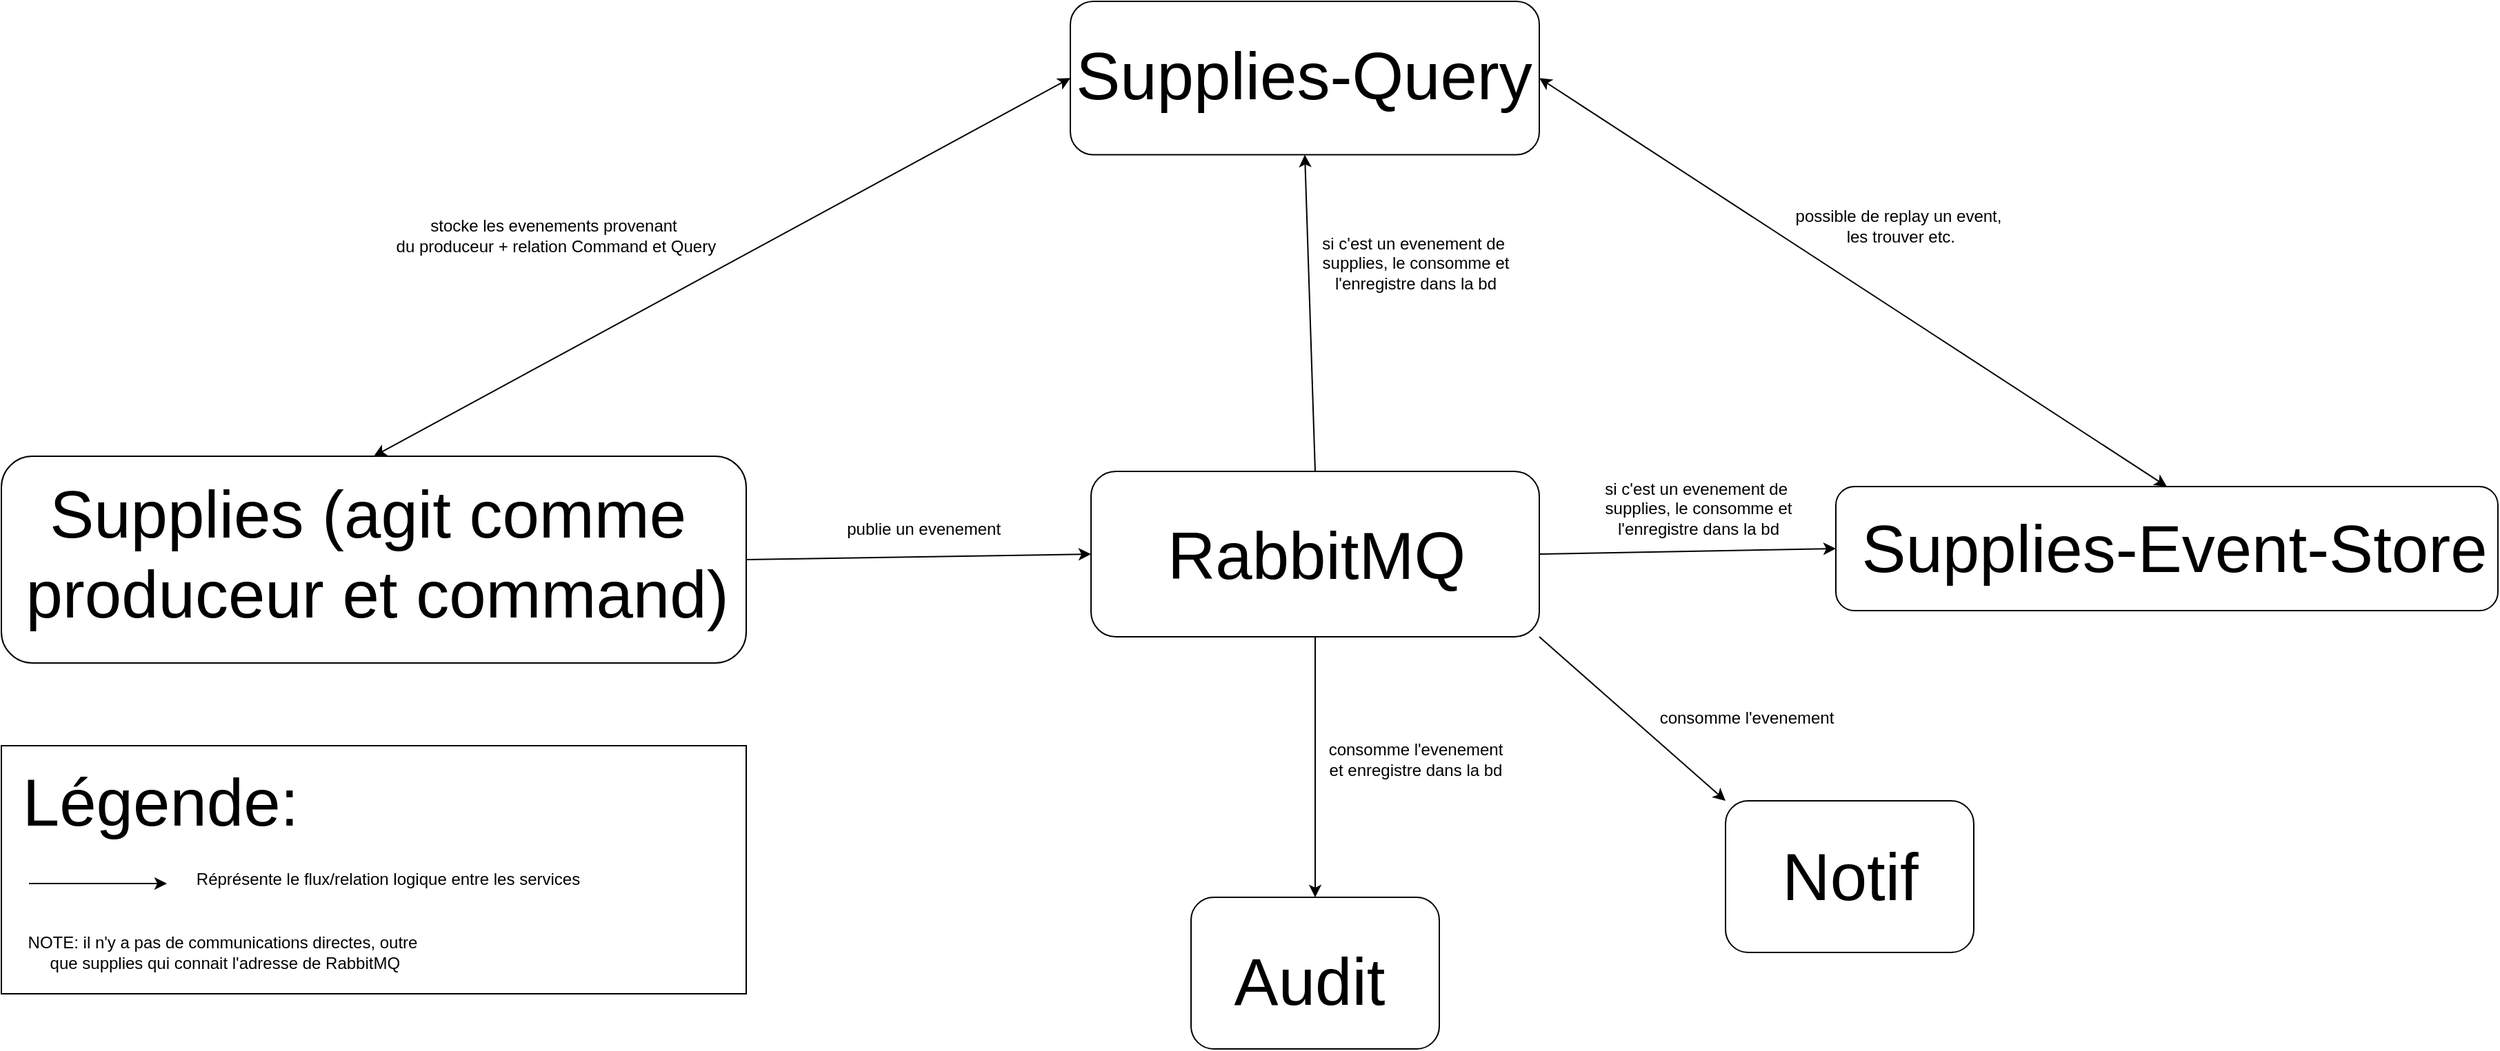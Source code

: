 <mxfile version="28.0.7">
  <diagram name="Page-1" id="k3tzlB8XghA4WyJ-DVOV">
    <mxGraphModel dx="2515" dy="1857" grid="1" gridSize="10" guides="1" tooltips="1" connect="1" arrows="1" fold="1" page="1" pageScale="1" pageWidth="850" pageHeight="1100" math="0" shadow="0">
      <root>
        <mxCell id="0" />
        <mxCell id="1" parent="0" />
        <mxCell id="D5ZYjX_9P_y3UZM8KzxZ-27" value="" style="rounded=1;whiteSpace=wrap;html=1;strokeColor=light-dark(#000000,#3415FF);" parent="1" vertex="1">
          <mxGeometry x="122.5" y="-420" width="180" height="110" as="geometry" />
        </mxCell>
        <mxCell id="D5ZYjX_9P_y3UZM8KzxZ-28" value="" style="rounded=1;whiteSpace=wrap;html=1;strokeColor=light-dark(#000000,#3415FF);" parent="1" vertex="1">
          <mxGeometry x="35" y="-1070" width="340" height="111.27" as="geometry" />
        </mxCell>
        <mxCell id="D5ZYjX_9P_y3UZM8KzxZ-29" value="" style="rounded=1;whiteSpace=wrap;html=1;strokeColor=light-dark(#000000,#3415FF);" parent="1" vertex="1">
          <mxGeometry x="590" y="-718" width="480" height="90" as="geometry" />
        </mxCell>
        <mxCell id="dIE_9AlhpWobjz6JdOX3-2" value="" style="rounded=1;whiteSpace=wrap;html=1;strokeColor=light-dark(#000000,#3333FF);" parent="1" vertex="1">
          <mxGeometry x="-740" y="-740" width="540" height="150" as="geometry" />
        </mxCell>
        <mxCell id="dIE_9AlhpWobjz6JdOX3-9" value="&lt;font style=&quot;font-size: 48px;&quot;&gt;Supplies (agit comme&amp;nbsp;&lt;/font&gt;&lt;div&gt;&lt;font style=&quot;font-size: 48px;&quot;&gt;produceur et command)&lt;/font&gt;&lt;/div&gt;" style="text;html=1;align=center;verticalAlign=middle;resizable=1;points=[];autosize=0;strokeColor=none;fillColor=none;" parent="1" vertex="1">
          <mxGeometry x="-553.5" y="-710" width="170" height="82" as="geometry" />
        </mxCell>
        <mxCell id="D5ZYjX_9P_y3UZM8KzxZ-30" value="&lt;font style=&quot;font-size: 48px;&quot;&gt;Audit&lt;/font&gt;" style="text;html=1;align=center;verticalAlign=middle;resizable=1;points=[];autosize=0;strokeColor=none;fillColor=none;" parent="1" vertex="1">
          <mxGeometry x="122.5" y="-400" width="170" height="82" as="geometry" />
        </mxCell>
        <mxCell id="D5ZYjX_9P_y3UZM8KzxZ-31" value="&lt;span style=&quot;font-size: 48px;&quot;&gt;Supplies-Event-Store&lt;/span&gt;" style="text;html=1;align=center;verticalAlign=middle;resizable=1;points=[];autosize=0;strokeColor=none;fillColor=none;" parent="1" vertex="1">
          <mxGeometry x="750" y="-714" width="170" height="82" as="geometry" />
        </mxCell>
        <mxCell id="D5ZYjX_9P_y3UZM8KzxZ-32" value="&lt;span style=&quot;font-size: 48px;&quot;&gt;Supplies-Query&lt;/span&gt;" style="text;html=1;align=center;verticalAlign=middle;resizable=1;points=[];autosize=0;strokeColor=none;fillColor=none;" parent="1" vertex="1">
          <mxGeometry x="119" y="-1056.73" width="170" height="82" as="geometry" />
        </mxCell>
        <mxCell id="D5ZYjX_9P_y3UZM8KzxZ-37" value="" style="rounded=1;whiteSpace=wrap;html=1;strokeColor=light-dark(#000000,#3333FF);" parent="1" vertex="1">
          <mxGeometry x="50" y="-729" width="325" height="120" as="geometry" />
        </mxCell>
        <mxCell id="D5ZYjX_9P_y3UZM8KzxZ-38" value="&lt;font style=&quot;font-size: 48px;&quot;&gt;RabbitMQ&lt;/font&gt;" style="text;html=1;align=center;verticalAlign=middle;resizable=1;points=[];autosize=0;strokeColor=none;fillColor=none;" parent="1" vertex="1">
          <mxGeometry x="127.5" y="-709" width="170" height="82" as="geometry" />
        </mxCell>
        <mxCell id="D5ZYjX_9P_y3UZM8KzxZ-39" value="" style="endArrow=classic;html=1;rounded=0;entryX=0;entryY=0.5;entryDx=0;entryDy=0;exitX=1;exitY=0.5;exitDx=0;exitDy=0;" parent="1" source="dIE_9AlhpWobjz6JdOX3-2" target="D5ZYjX_9P_y3UZM8KzxZ-37" edge="1">
          <mxGeometry width="50" height="50" relative="1" as="geometry">
            <mxPoint x="-430" y="-460" as="sourcePoint" />
            <mxPoint x="-380" y="-510" as="targetPoint" />
          </mxGeometry>
        </mxCell>
        <mxCell id="D5ZYjX_9P_y3UZM8KzxZ-40" value="publie un evenement&amp;nbsp;" style="text;html=1;align=center;verticalAlign=middle;resizable=0;points=[];autosize=1;strokeColor=none;fillColor=none;" parent="1" vertex="1">
          <mxGeometry x="-140" y="-702" width="140" height="30" as="geometry" />
        </mxCell>
        <mxCell id="D5ZYjX_9P_y3UZM8KzxZ-41" value="" style="endArrow=classic;html=1;rounded=0;entryX=0.5;entryY=0;entryDx=0;entryDy=0;exitX=0.5;exitY=1;exitDx=0;exitDy=0;" parent="1" source="D5ZYjX_9P_y3UZM8KzxZ-37" target="D5ZYjX_9P_y3UZM8KzxZ-27" edge="1">
          <mxGeometry width="50" height="50" relative="1" as="geometry">
            <mxPoint x="250" y="-440" as="sourcePoint" />
            <mxPoint x="300" y="-490" as="targetPoint" />
          </mxGeometry>
        </mxCell>
        <mxCell id="D5ZYjX_9P_y3UZM8KzxZ-42" value="consomme l&#39;evenement&lt;div&gt;et enregistre dans la bd&lt;/div&gt;" style="text;html=1;align=center;verticalAlign=middle;resizable=0;points=[];autosize=1;strokeColor=none;fillColor=none;" parent="1" vertex="1">
          <mxGeometry x="210" y="-540" width="150" height="40" as="geometry" />
        </mxCell>
        <mxCell id="D5ZYjX_9P_y3UZM8KzxZ-43" value="" style="endArrow=classic;html=1;rounded=0;entryX=0;entryY=0.5;entryDx=0;entryDy=0;exitX=1;exitY=0.5;exitDx=0;exitDy=0;" parent="1" source="D5ZYjX_9P_y3UZM8KzxZ-37" target="D5ZYjX_9P_y3UZM8KzxZ-29" edge="1">
          <mxGeometry width="50" height="50" relative="1" as="geometry">
            <mxPoint x="-170" y="-450" as="sourcePoint" />
            <mxPoint x="-120" y="-500" as="targetPoint" />
          </mxGeometry>
        </mxCell>
        <mxCell id="D5ZYjX_9P_y3UZM8KzxZ-44" value="si c&#39;est un evenement de&amp;nbsp;&lt;div&gt;supplies, le consomme et&lt;/div&gt;&lt;div&gt;l&#39;enregistre dans la bd&lt;/div&gt;" style="text;html=1;align=center;verticalAlign=middle;resizable=0;points=[];autosize=1;strokeColor=none;fillColor=none;" parent="1" vertex="1">
          <mxGeometry x="410" y="-732" width="160" height="60" as="geometry" />
        </mxCell>
        <mxCell id="D5ZYjX_9P_y3UZM8KzxZ-46" value="" style="endArrow=classic;html=1;rounded=0;entryX=0.5;entryY=1;entryDx=0;entryDy=0;exitX=0.5;exitY=0;exitDx=0;exitDy=0;" parent="1" source="D5ZYjX_9P_y3UZM8KzxZ-37" target="D5ZYjX_9P_y3UZM8KzxZ-28" edge="1">
          <mxGeometry width="50" height="50" relative="1" as="geometry">
            <mxPoint x="570" y="-500" as="sourcePoint" />
            <mxPoint x="570" y="-311" as="targetPoint" />
          </mxGeometry>
        </mxCell>
        <mxCell id="D5ZYjX_9P_y3UZM8KzxZ-47" value="si c&#39;est un evenement de&amp;nbsp;&lt;div&gt;supplies, le consomme et&lt;/div&gt;&lt;div&gt;l&#39;enregistre dans la bd&lt;/div&gt;" style="text;html=1;align=center;verticalAlign=middle;resizable=0;points=[];autosize=1;strokeColor=none;fillColor=none;" parent="1" vertex="1">
          <mxGeometry x="205" y="-910" width="160" height="60" as="geometry" />
        </mxCell>
        <mxCell id="D5ZYjX_9P_y3UZM8KzxZ-48" value="" style="endArrow=classic;startArrow=classic;html=1;rounded=0;entryX=0.5;entryY=0;entryDx=0;entryDy=0;exitX=1;exitY=0.5;exitDx=0;exitDy=0;" parent="1" source="D5ZYjX_9P_y3UZM8KzxZ-28" target="D5ZYjX_9P_y3UZM8KzxZ-29" edge="1">
          <mxGeometry width="50" height="50" relative="1" as="geometry">
            <mxPoint x="420" y="-900" as="sourcePoint" />
            <mxPoint x="470" y="-950" as="targetPoint" />
          </mxGeometry>
        </mxCell>
        <mxCell id="D5ZYjX_9P_y3UZM8KzxZ-49" value="possible de replay un event,&lt;div&gt;&amp;nbsp;les trouver etc.&lt;/div&gt;" style="text;html=1;align=center;verticalAlign=middle;resizable=0;points=[];autosize=1;strokeColor=none;fillColor=none;" parent="1" vertex="1">
          <mxGeometry x="550" y="-927" width="170" height="40" as="geometry" />
        </mxCell>
        <mxCell id="D5ZYjX_9P_y3UZM8KzxZ-51" value="" style="endArrow=classic;startArrow=classic;html=1;rounded=0;entryX=0;entryY=0.5;entryDx=0;entryDy=0;exitX=0.5;exitY=0;exitDx=0;exitDy=0;" parent="1" source="dIE_9AlhpWobjz6JdOX3-2" target="D5ZYjX_9P_y3UZM8KzxZ-28" edge="1">
          <mxGeometry width="50" height="50" relative="1" as="geometry">
            <mxPoint x="-230" y="-810" as="sourcePoint" />
            <mxPoint x="-180" y="-860" as="targetPoint" />
          </mxGeometry>
        </mxCell>
        <mxCell id="D5ZYjX_9P_y3UZM8KzxZ-52" value="stocke les evenements provenant&lt;div&gt;&amp;nbsp;du produceur + relation Command et Query&lt;/div&gt;" style="text;html=1;align=center;verticalAlign=middle;resizable=0;points=[];autosize=1;strokeColor=none;fillColor=none;" parent="1" vertex="1">
          <mxGeometry x="-470" y="-920" width="260" height="40" as="geometry" />
        </mxCell>
        <mxCell id="RqRUVIJ9l4AUGDJetFSY-1" value="" style="rounded=1;whiteSpace=wrap;html=1;strokeColor=light-dark(#000000,#3415FF);" parent="1" vertex="1">
          <mxGeometry x="510" y="-490" width="180" height="110" as="geometry" />
        </mxCell>
        <mxCell id="RqRUVIJ9l4AUGDJetFSY-2" value="&lt;font style=&quot;font-size: 48px;&quot;&gt;Notif&lt;/font&gt;" style="text;html=1;align=center;verticalAlign=middle;resizable=1;points=[];autosize=0;strokeColor=none;fillColor=none;" parent="1" vertex="1">
          <mxGeometry x="515" y="-476" width="170" height="82" as="geometry" />
        </mxCell>
        <mxCell id="RqRUVIJ9l4AUGDJetFSY-3" value="" style="endArrow=classic;html=1;rounded=0;entryX=0;entryY=0;entryDx=0;entryDy=0;exitX=1;exitY=1;exitDx=0;exitDy=0;" parent="1" source="D5ZYjX_9P_y3UZM8KzxZ-37" target="RqRUVIJ9l4AUGDJetFSY-1" edge="1">
          <mxGeometry width="50" height="50" relative="1" as="geometry">
            <mxPoint x="410" y="-600" as="sourcePoint" />
            <mxPoint x="410" y="-411" as="targetPoint" />
          </mxGeometry>
        </mxCell>
        <mxCell id="RqRUVIJ9l4AUGDJetFSY-4" value="consomme l&#39;evenement" style="text;html=1;align=center;verticalAlign=middle;resizable=0;points=[];autosize=1;strokeColor=none;fillColor=none;" parent="1" vertex="1">
          <mxGeometry x="450" y="-565" width="150" height="30" as="geometry" />
        </mxCell>
        <mxCell id="2C6NbhmiTygLgyzR57QK-1" value="" style="rounded=0;whiteSpace=wrap;html=1;" vertex="1" parent="1">
          <mxGeometry x="-740" y="-530" width="540" height="180" as="geometry" />
        </mxCell>
        <mxCell id="2C6NbhmiTygLgyzR57QK-2" value="&lt;span style=&quot;font-size: 48px;&quot;&gt;Légende:&lt;/span&gt;" style="text;html=1;align=center;verticalAlign=middle;resizable=1;points=[];autosize=0;strokeColor=none;fillColor=none;" vertex="1" parent="1">
          <mxGeometry x="-710" y="-530" width="170" height="82" as="geometry" />
        </mxCell>
        <mxCell id="2C6NbhmiTygLgyzR57QK-3" value="" style="endArrow=classic;html=1;rounded=0;" edge="1" parent="1">
          <mxGeometry width="50" height="50" relative="1" as="geometry">
            <mxPoint x="-720" y="-430" as="sourcePoint" />
            <mxPoint x="-620" y="-430" as="targetPoint" />
          </mxGeometry>
        </mxCell>
        <mxCell id="2C6NbhmiTygLgyzR57QK-4" value="Réprésente le flux/relation logique entre les services" style="text;html=1;align=center;verticalAlign=middle;resizable=0;points=[];autosize=1;strokeColor=none;fillColor=none;" vertex="1" parent="1">
          <mxGeometry x="-610" y="-448" width="300" height="30" as="geometry" />
        </mxCell>
        <mxCell id="2C6NbhmiTygLgyzR57QK-5" value="NOTE: il n&#39;y a pas de communications directes, outre&lt;div&gt;&amp;nbsp;que supplies qui connait l&#39;adresse de RabbitMQ&lt;/div&gt;" style="text;html=1;align=center;verticalAlign=middle;resizable=0;points=[];autosize=1;strokeColor=none;fillColor=none;" vertex="1" parent="1">
          <mxGeometry x="-735" y="-400" width="310" height="40" as="geometry" />
        </mxCell>
      </root>
    </mxGraphModel>
  </diagram>
</mxfile>
